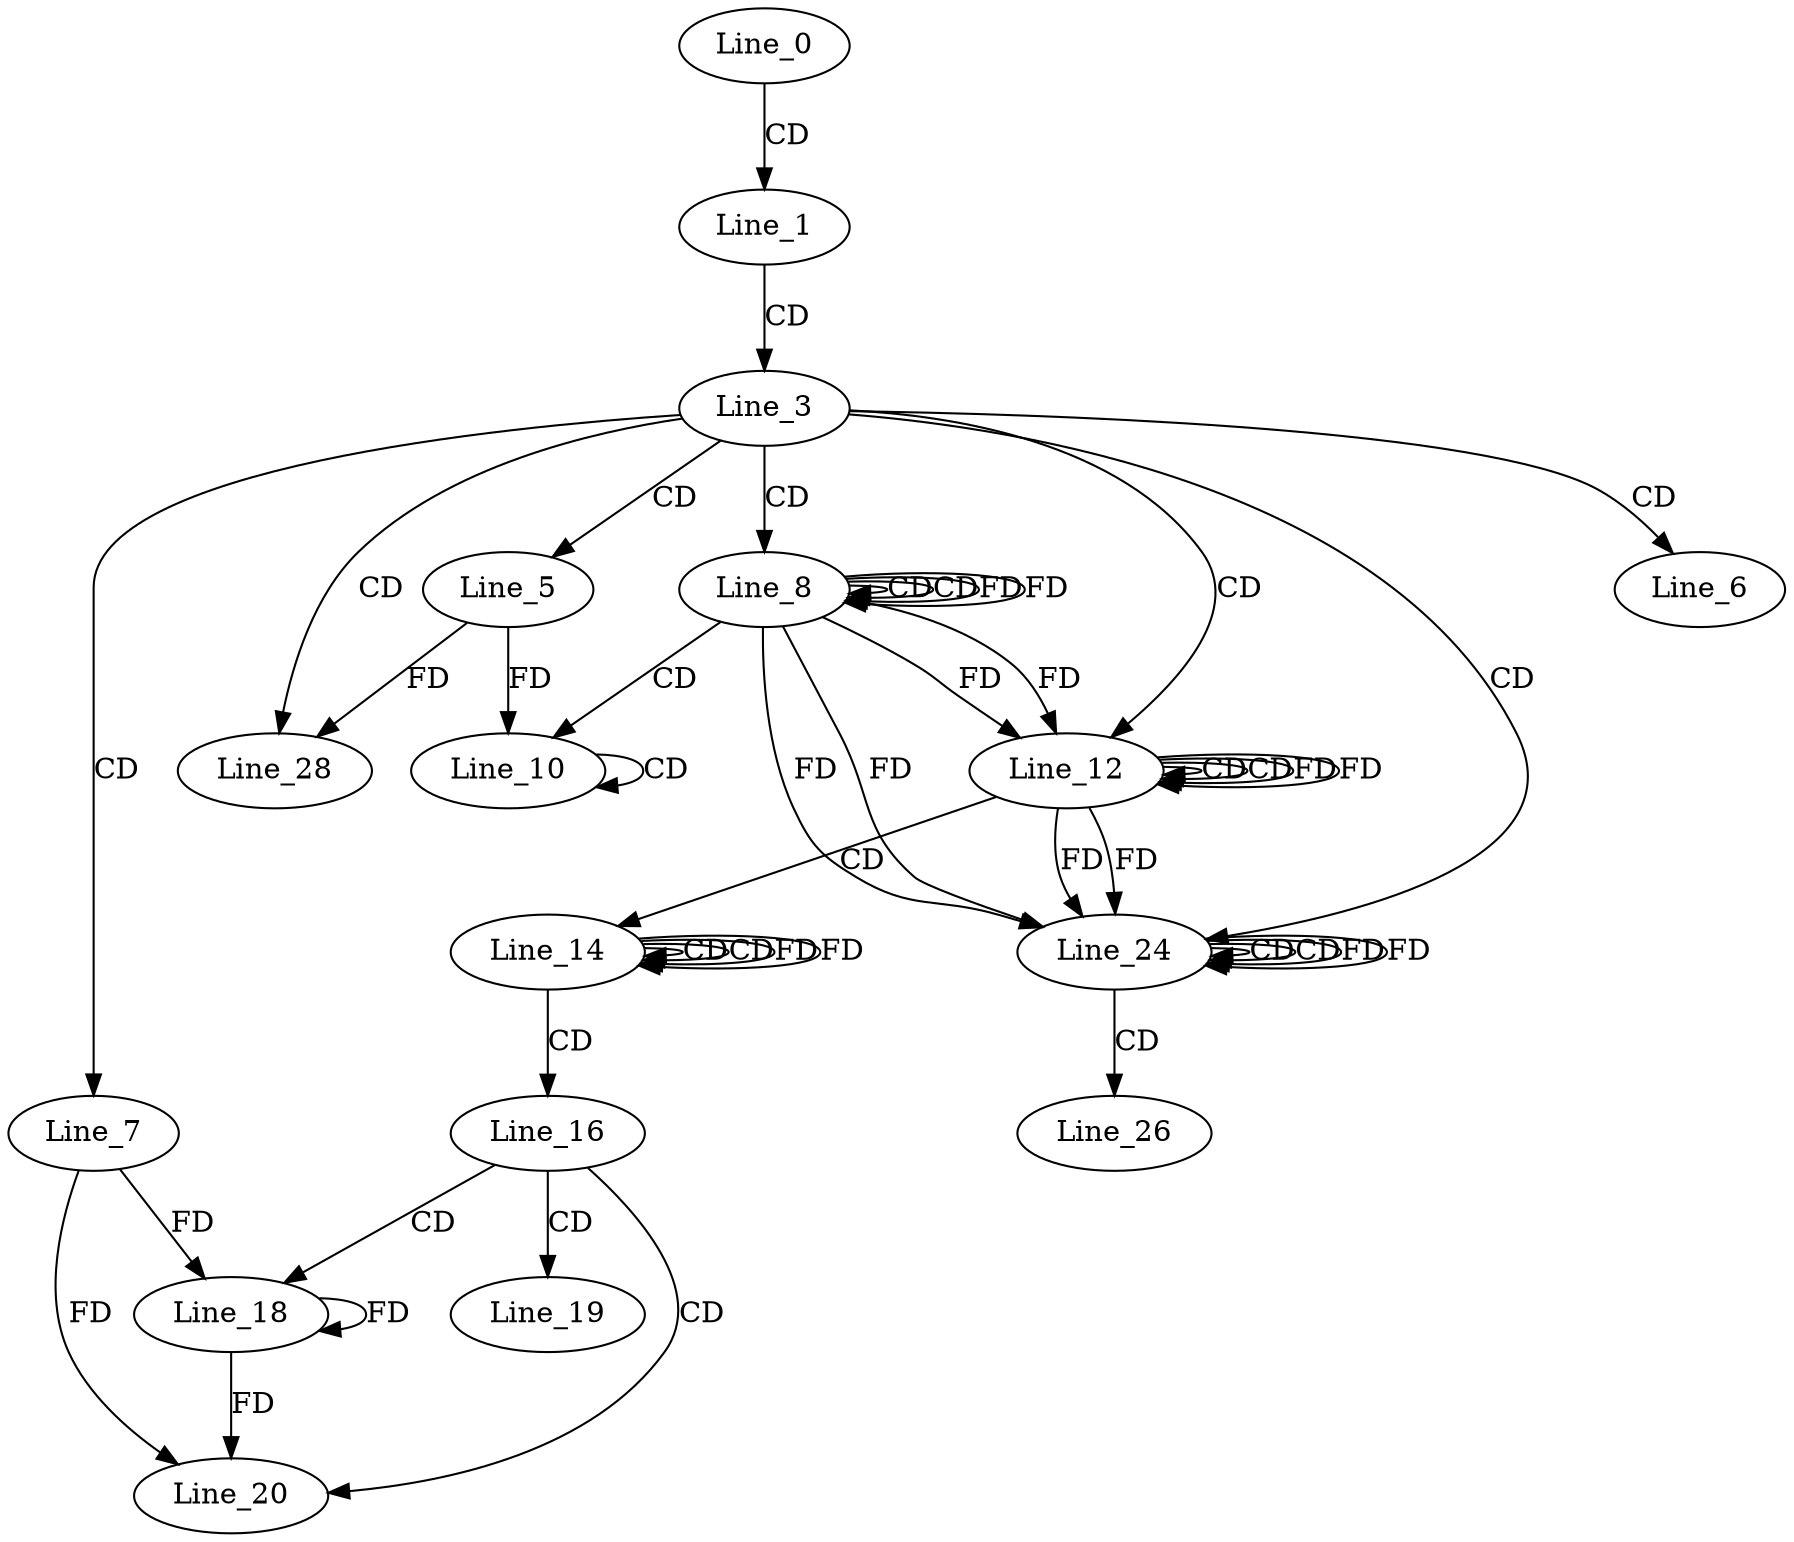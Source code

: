 digraph G {
  Line_0;
  Line_1;
  Line_3;
  Line_5;
  Line_6;
  Line_7;
  Line_8;
  Line_8;
  Line_8;
  Line_10;
  Line_10;
  Line_10;
  Line_12;
  Line_12;
  Line_12;
  Line_14;
  Line_14;
  Line_14;
  Line_16;
  Line_18;
  Line_19;
  Line_20;
  Line_24;
  Line_24;
  Line_24;
  Line_26;
  Line_28;
  Line_0 -> Line_1 [ label="CD" ];
  Line_1 -> Line_3 [ label="CD" ];
  Line_3 -> Line_5 [ label="CD" ];
  Line_3 -> Line_6 [ label="CD" ];
  Line_3 -> Line_7 [ label="CD" ];
  Line_3 -> Line_8 [ label="CD" ];
  Line_8 -> Line_8 [ label="CD" ];
  Line_8 -> Line_8 [ label="CD" ];
  Line_8 -> Line_8 [ label="FD" ];
  Line_8 -> Line_10 [ label="CD" ];
  Line_10 -> Line_10 [ label="CD" ];
  Line_5 -> Line_10 [ label="FD" ];
  Line_3 -> Line_12 [ label="CD" ];
  Line_12 -> Line_12 [ label="CD" ];
  Line_8 -> Line_12 [ label="FD" ];
  Line_12 -> Line_12 [ label="CD" ];
  Line_12 -> Line_12 [ label="FD" ];
  Line_8 -> Line_12 [ label="FD" ];
  Line_12 -> Line_14 [ label="CD" ];
  Line_14 -> Line_14 [ label="CD" ];
  Line_14 -> Line_14 [ label="CD" ];
  Line_14 -> Line_14 [ label="FD" ];
  Line_14 -> Line_16 [ label="CD" ];
  Line_16 -> Line_18 [ label="CD" ];
  Line_18 -> Line_18 [ label="FD" ];
  Line_7 -> Line_18 [ label="FD" ];
  Line_16 -> Line_19 [ label="CD" ];
  Line_16 -> Line_20 [ label="CD" ];
  Line_18 -> Line_20 [ label="FD" ];
  Line_7 -> Line_20 [ label="FD" ];
  Line_3 -> Line_24 [ label="CD" ];
  Line_24 -> Line_24 [ label="CD" ];
  Line_12 -> Line_24 [ label="FD" ];
  Line_8 -> Line_24 [ label="FD" ];
  Line_24 -> Line_24 [ label="CD" ];
  Line_24 -> Line_24 [ label="FD" ];
  Line_12 -> Line_24 [ label="FD" ];
  Line_8 -> Line_24 [ label="FD" ];
  Line_24 -> Line_26 [ label="CD" ];
  Line_3 -> Line_28 [ label="CD" ];
  Line_5 -> Line_28 [ label="FD" ];
  Line_8 -> Line_8 [ label="FD" ];
  Line_12 -> Line_12 [ label="FD" ];
  Line_14 -> Line_14 [ label="FD" ];
  Line_24 -> Line_24 [ label="FD" ];
}
